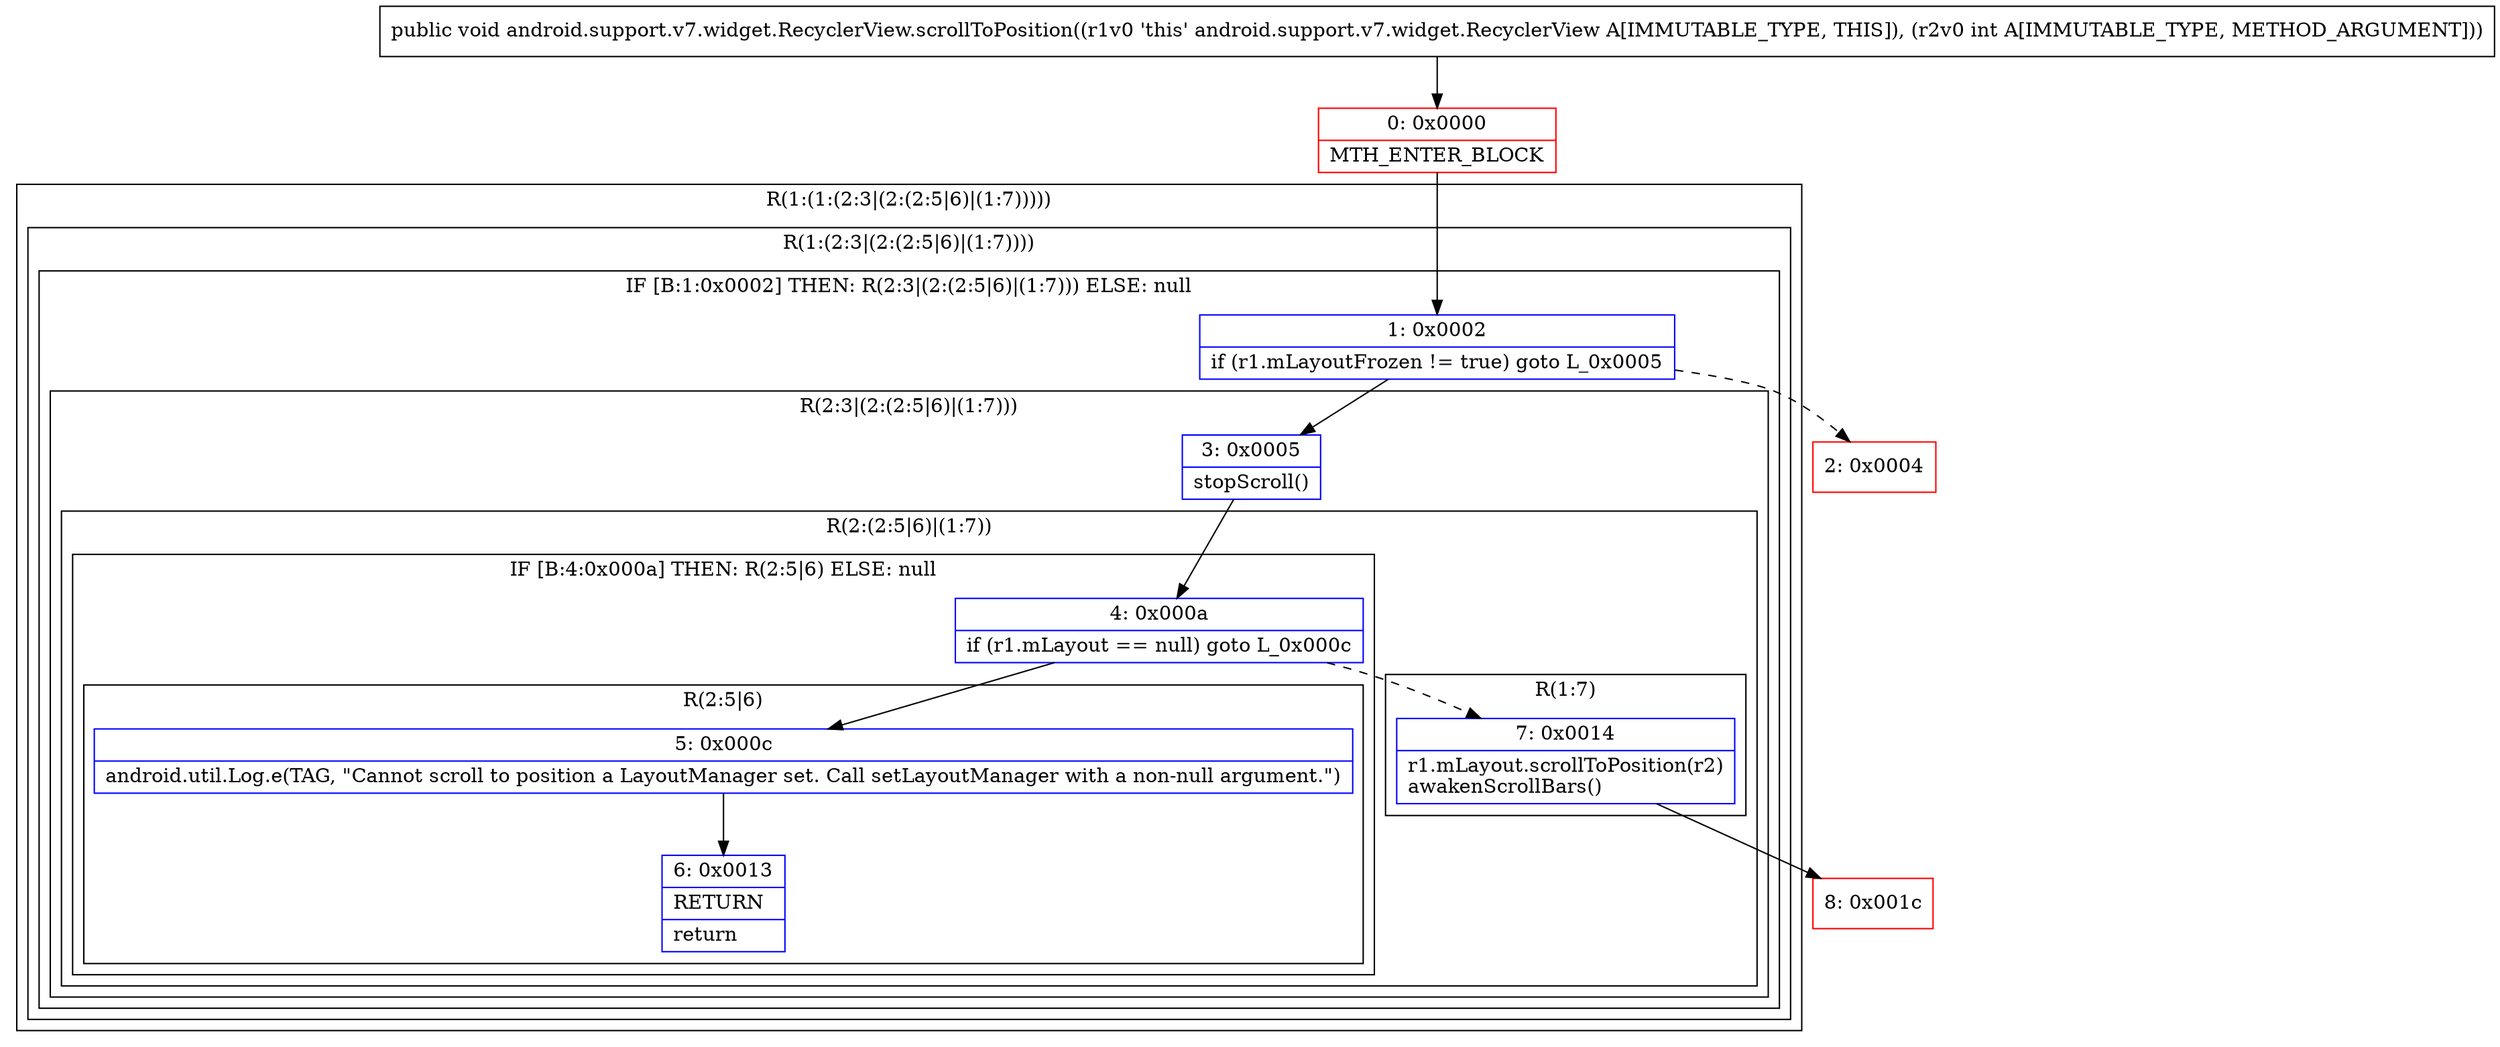 digraph "CFG forandroid.support.v7.widget.RecyclerView.scrollToPosition(I)V" {
subgraph cluster_Region_1288676052 {
label = "R(1:(1:(2:3|(2:(2:5|6)|(1:7)))))";
node [shape=record,color=blue];
subgraph cluster_Region_1307430470 {
label = "R(1:(2:3|(2:(2:5|6)|(1:7))))";
node [shape=record,color=blue];
subgraph cluster_IfRegion_1737426992 {
label = "IF [B:1:0x0002] THEN: R(2:3|(2:(2:5|6)|(1:7))) ELSE: null";
node [shape=record,color=blue];
Node_1 [shape=record,label="{1\:\ 0x0002|if (r1.mLayoutFrozen != true) goto L_0x0005\l}"];
subgraph cluster_Region_895874863 {
label = "R(2:3|(2:(2:5|6)|(1:7)))";
node [shape=record,color=blue];
Node_3 [shape=record,label="{3\:\ 0x0005|stopScroll()\l}"];
subgraph cluster_Region_67975765 {
label = "R(2:(2:5|6)|(1:7))";
node [shape=record,color=blue];
subgraph cluster_IfRegion_665934700 {
label = "IF [B:4:0x000a] THEN: R(2:5|6) ELSE: null";
node [shape=record,color=blue];
Node_4 [shape=record,label="{4\:\ 0x000a|if (r1.mLayout == null) goto L_0x000c\l}"];
subgraph cluster_Region_954210594 {
label = "R(2:5|6)";
node [shape=record,color=blue];
Node_5 [shape=record,label="{5\:\ 0x000c|android.util.Log.e(TAG, \"Cannot scroll to position a LayoutManager set. Call setLayoutManager with a non\-null argument.\")\l}"];
Node_6 [shape=record,label="{6\:\ 0x0013|RETURN\l|return\l}"];
}
}
subgraph cluster_Region_581328286 {
label = "R(1:7)";
node [shape=record,color=blue];
Node_7 [shape=record,label="{7\:\ 0x0014|r1.mLayout.scrollToPosition(r2)\lawakenScrollBars()\l}"];
}
}
}
}
}
}
Node_0 [shape=record,color=red,label="{0\:\ 0x0000|MTH_ENTER_BLOCK\l}"];
Node_2 [shape=record,color=red,label="{2\:\ 0x0004}"];
Node_8 [shape=record,color=red,label="{8\:\ 0x001c}"];
MethodNode[shape=record,label="{public void android.support.v7.widget.RecyclerView.scrollToPosition((r1v0 'this' android.support.v7.widget.RecyclerView A[IMMUTABLE_TYPE, THIS]), (r2v0 int A[IMMUTABLE_TYPE, METHOD_ARGUMENT])) }"];
MethodNode -> Node_0;
Node_1 -> Node_2[style=dashed];
Node_1 -> Node_3;
Node_3 -> Node_4;
Node_4 -> Node_5;
Node_4 -> Node_7[style=dashed];
Node_5 -> Node_6;
Node_7 -> Node_8;
Node_0 -> Node_1;
}

